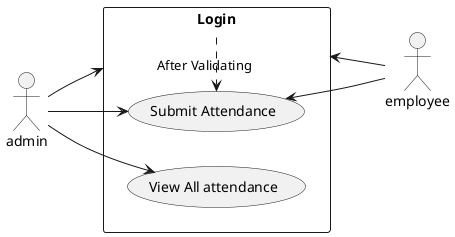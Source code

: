 @startuml
left to right direction
skinparam packageStyle rectangle
actor employee
actor admin
rectangle Login {

(Login) .> (Submit Attendance) : After Validating
'(Submit Attendance) .> (View All Employee Attendance) : OR

  (Login) <--employee
  admin --> (Login)

  employee --> (Submit Attendance)
  admin --> (Submit Attendance)

 admin --> (View All attendance)
'  employee --> (Edit Name)
'    admin --> (Edit Name)

'    employee --> (Change Password)
'    admin --> (Change Password)
   }
'Alice-->Bob: Authentication Request
'Bob-->Alice: Authentication Response

'digraph G {
'    "User" [shapefile="stick.png"];
'    "Log In" [shape=ellipse];
'    "User"->"Log In" [arrowhead=none]
'}
'digraph first {
'a->b;
'node [shape=box];a;c;d;e;
'node [shape=ellipse];f;g;h;i;j;k;l;
'a ->j;
'a->g [label="20"];
'b->f;
'f->h;
'g->d;
'f->d;
'c->e;
'e->d->i [dir=none] ;
'}
'left to right direction
'skinparam packageStyle rectangle
'actor customer
'actor clerk
'rectangle checkout {
'  employee -- (checkout)
'  (checkout) .> (payment) : include
'  (help) .> (checkout) : extends
'  (checkout) -- admin
'}

@enduml